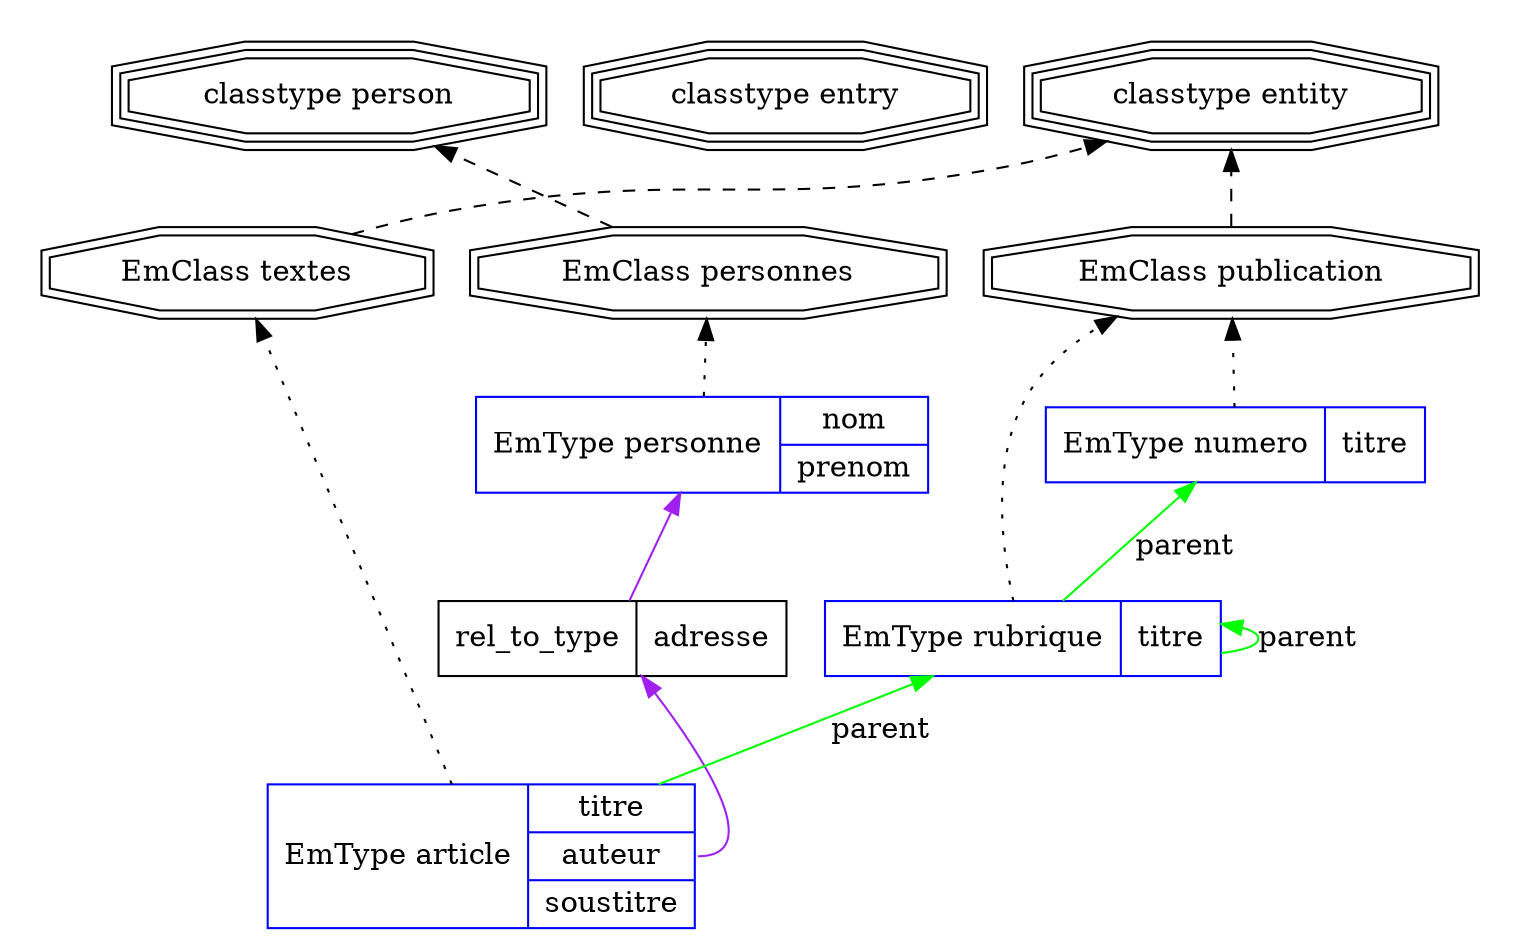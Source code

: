 digraph G {
	rankdir = BT
subgraph cluster_classtype {
style="invis"


ctentity [ label="classtype entity" shape="tripleoctagon" ]


ctentry [ label="classtype entry" shape="tripleoctagon" ]


ctperson [ label="classtype person" shape="tripleoctagon" ]
}
subgraph cluster_class {
style="invis"
	emcomp1[ label="EmClass textes", shape="doubleoctagon" ]
	emcomp2[ label="EmClass personnes", shape="doubleoctagon" ]
	emcomp13[ label="EmClass publication", shape="doubleoctagon" ]
}
	emcomp5[ label="EmType article | { titre|<f0> auteur|soustitre}" shape="record" color="blue" ]
	emcomp5emcomp6 [ label="rel_to_type | { adresse}" shape="record"]
	emcomp6[ label="EmType personne | { nom|prenom}" shape="record" color="blue" ]
	emcomp14[ label="EmType rubrique | { titre}" shape="record" color="blue" ]
	emcomp19[ label="EmType numero | { titre}" shape="record" color="blue" ]
emcomp1 -> ctentity [ style="dashed" ]
emcomp2 -> ctperson [ style="dashed" ]
emcomp13 -> ctentity [ style="dashed" ]
emcomp5:f0 -> emcomp5emcomp6 [ color="purple" ]
emcomp5emcomp6 -> emcomp6 [color="purple"]
emcomp5 -> emcomp1 [ style="dotted" ]
emcomp5 -> emcomp14 [ label="parent" color="green" ]
emcomp6 -> emcomp2 [ style="dotted" ]
emcomp14 -> emcomp13 [ style="dotted" ]
emcomp14 -> emcomp14 [ label="parent" color="green" ]
emcomp14 -> emcomp19 [ label="parent" color="green" ]
emcomp19 -> emcomp13 [ style="dotted" ]

}